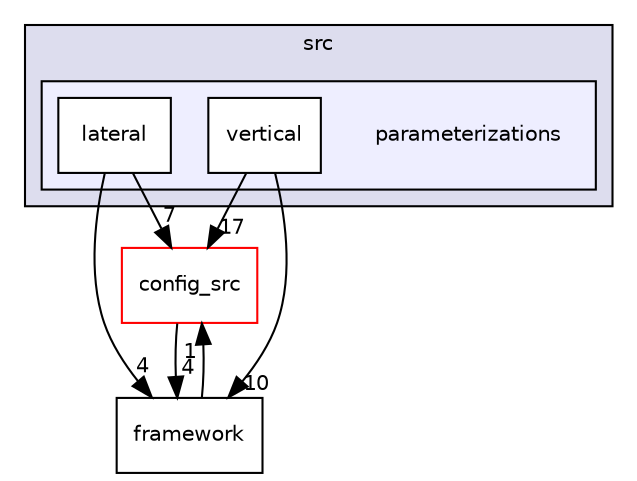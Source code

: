 digraph "/home/adcroft/GitHub/workspace/Gaea-stats-MOM6-examples/MOM6-examples/src/MOM6/src/parameterizations" {
  compound=true
  node [ fontsize="10", fontname="Helvetica"];
  edge [ labelfontsize="10", labelfontname="Helvetica"];
  subgraph clusterdir_68267d1309a1af8e8297ef4c3efbcdba {
    graph [ bgcolor="#ddddee", pencolor="black", label="src" fontname="Helvetica", fontsize="10", URL="dir_68267d1309a1af8e8297ef4c3efbcdba.html"]
  subgraph clusterdir_8224c134a2c31ae723fb95b3c4123a27 {
    graph [ bgcolor="#eeeeff", pencolor="black", label="" URL="dir_8224c134a2c31ae723fb95b3c4123a27.html"];
    dir_8224c134a2c31ae723fb95b3c4123a27 [shape=plaintext label="parameterizations"];
    dir_4dc28a03eeeca3fbf7680a6cc4bb4970 [shape=box label="lateral" color="black" fillcolor="white" style="filled" URL="dir_4dc28a03eeeca3fbf7680a6cc4bb4970.html"];
    dir_0e62f7dd21907d06efceeca1eea9505e [shape=box label="vertical" color="black" fillcolor="white" style="filled" URL="dir_0e62f7dd21907d06efceeca1eea9505e.html"];
  }
  }
  dir_bbbeac63f53ec5ea699fa4cbaa8c4afb [shape=box label="config_src" fillcolor="white" style="filled" color="red" URL="dir_bbbeac63f53ec5ea699fa4cbaa8c4afb.html"];
  dir_5752cadd8276ecfd63d9b924f2a4d4b5 [shape=box label="framework" URL="dir_5752cadd8276ecfd63d9b924f2a4d4b5.html"];
  dir_bbbeac63f53ec5ea699fa4cbaa8c4afb->dir_5752cadd8276ecfd63d9b924f2a4d4b5 [headlabel="4", labeldistance=1.5 headhref="dir_000000_000009.html"];
  dir_5752cadd8276ecfd63d9b924f2a4d4b5->dir_bbbeac63f53ec5ea699fa4cbaa8c4afb [headlabel="1", labeldistance=1.5 headhref="dir_000009_000000.html"];
  dir_0e62f7dd21907d06efceeca1eea9505e->dir_bbbeac63f53ec5ea699fa4cbaa8c4afb [headlabel="17", labeldistance=1.5 headhref="dir_000014_000000.html"];
  dir_0e62f7dd21907d06efceeca1eea9505e->dir_5752cadd8276ecfd63d9b924f2a4d4b5 [headlabel="10", labeldistance=1.5 headhref="dir_000014_000009.html"];
  dir_4dc28a03eeeca3fbf7680a6cc4bb4970->dir_bbbeac63f53ec5ea699fa4cbaa8c4afb [headlabel="7", labeldistance=1.5 headhref="dir_000013_000000.html"];
  dir_4dc28a03eeeca3fbf7680a6cc4bb4970->dir_5752cadd8276ecfd63d9b924f2a4d4b5 [headlabel="4", labeldistance=1.5 headhref="dir_000013_000009.html"];
}
